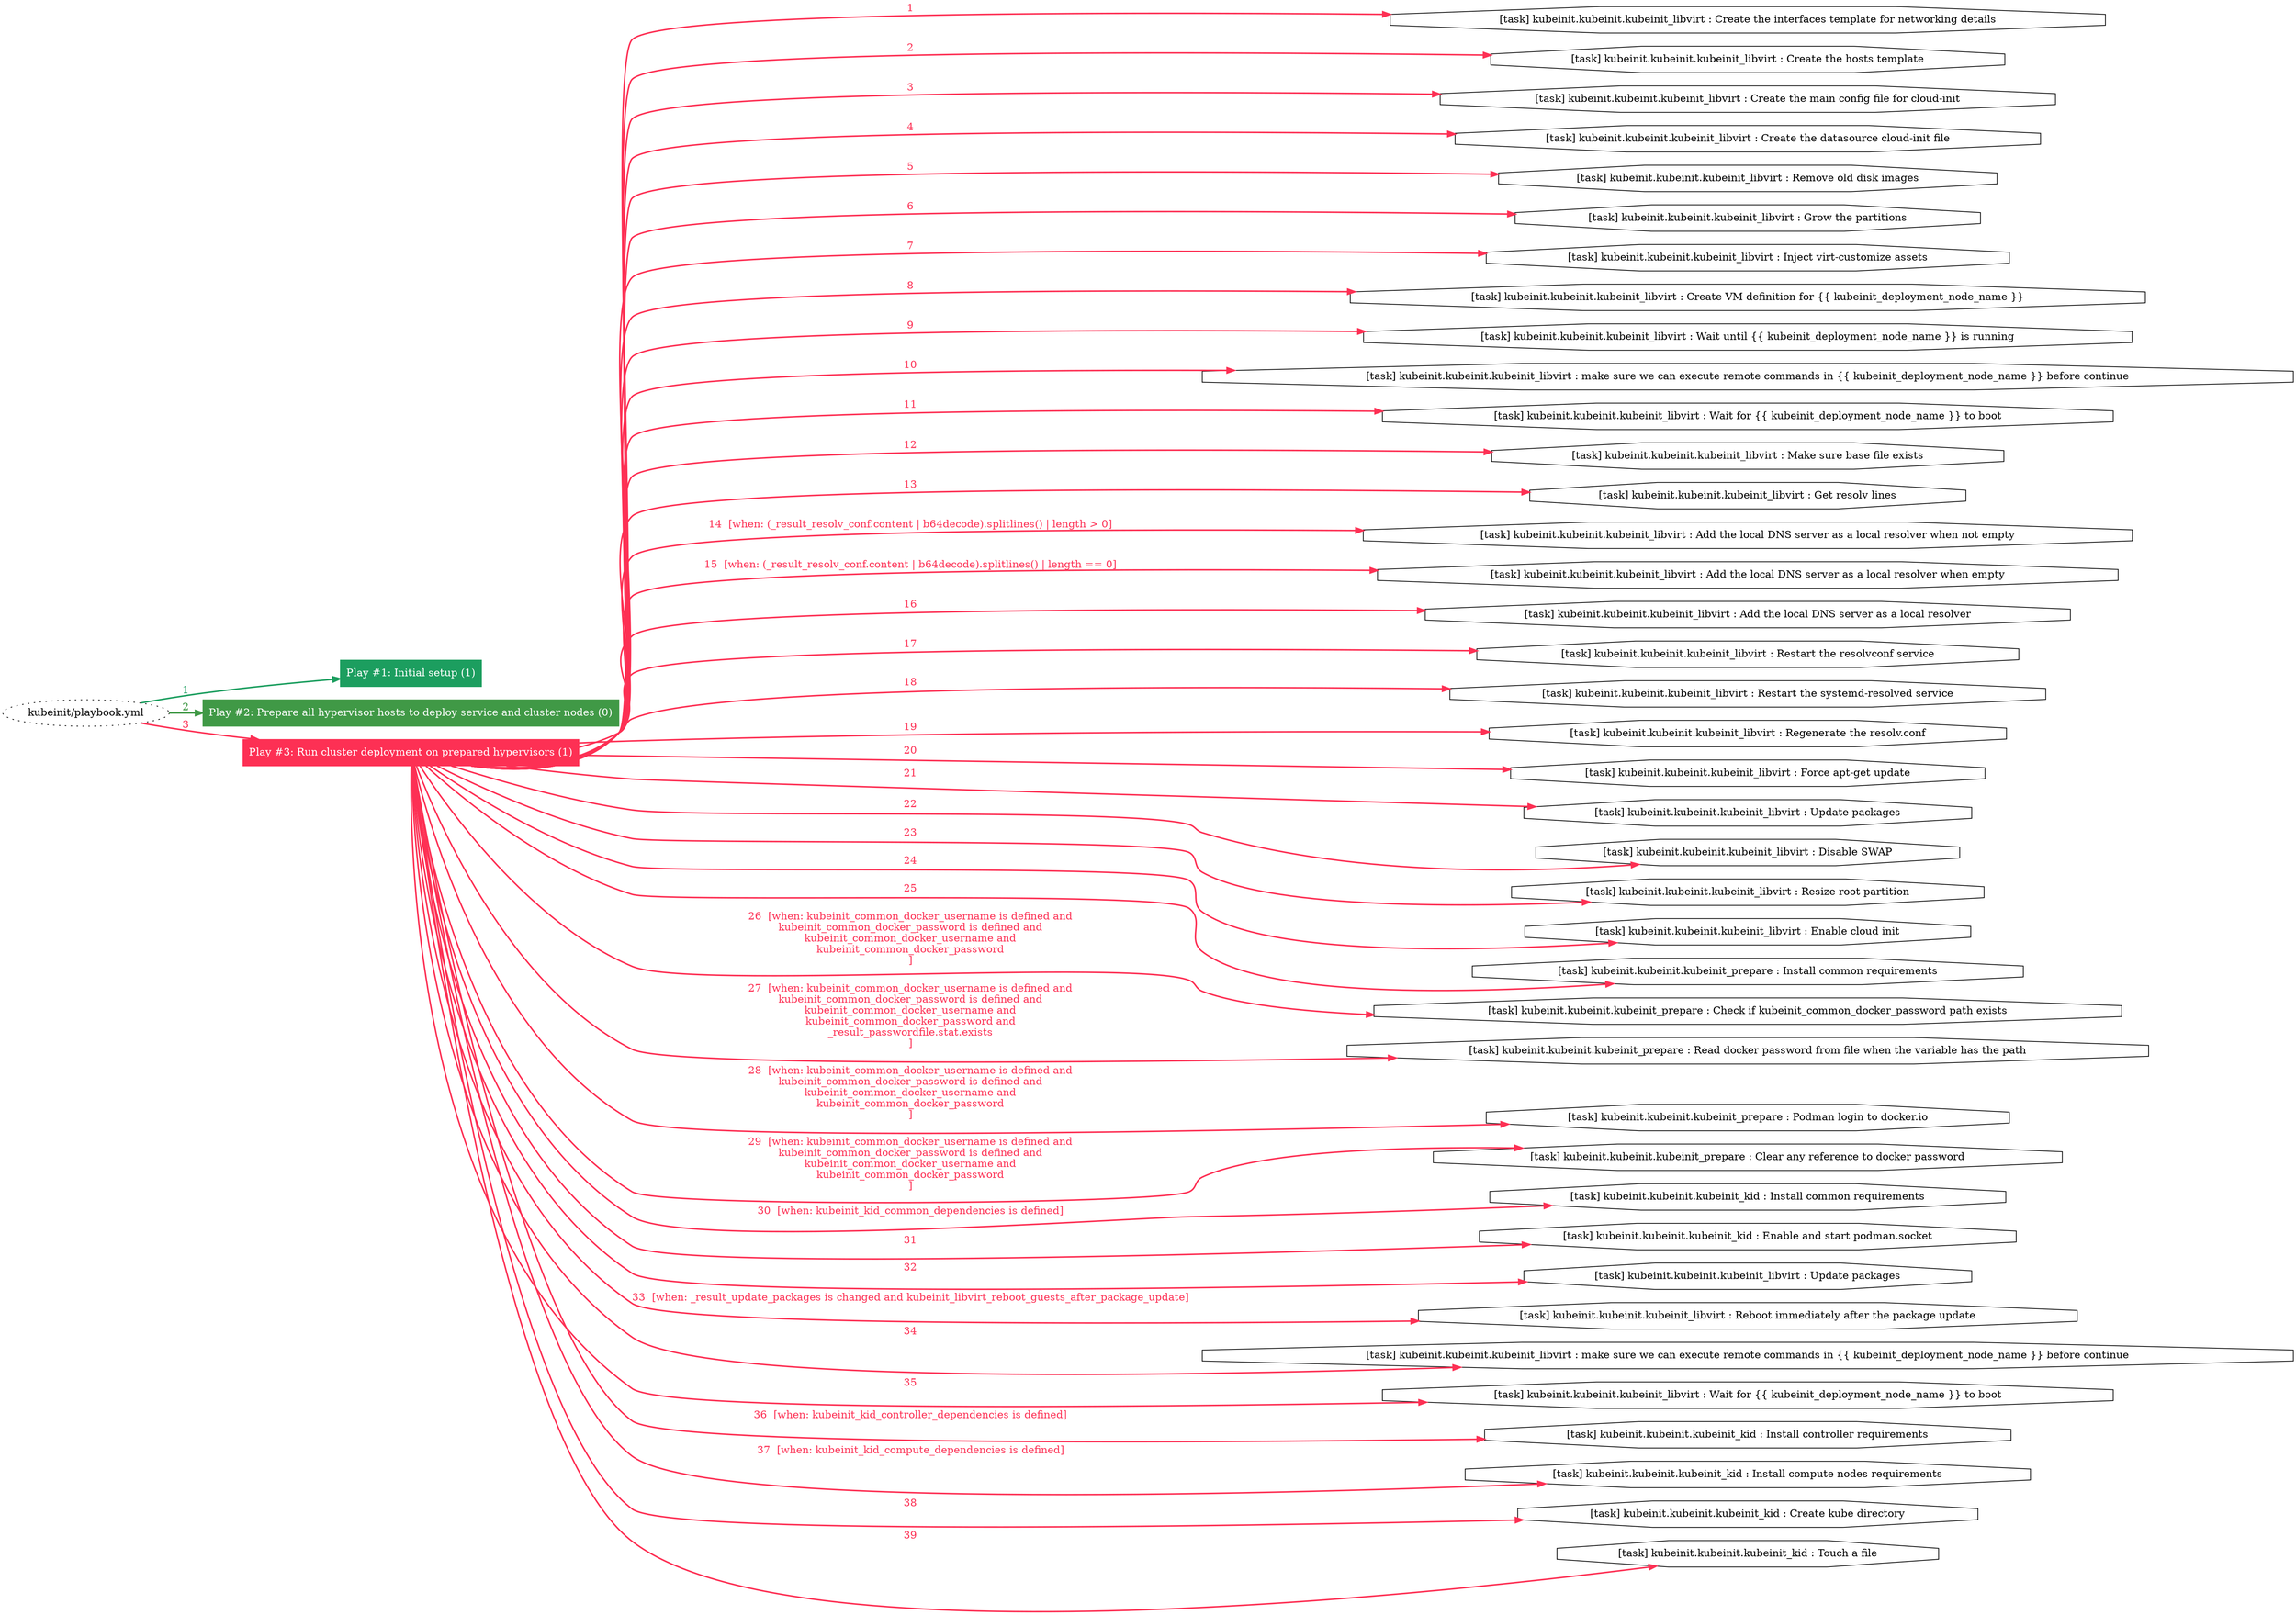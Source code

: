 digraph "kubeinit/playbook.yml "{
	graph [concentrate=true ordering=in rankdir=LR ratio=fill]
	edge [esep=5 sep=10]
	"kubeinit/playbook.yml" [id=root_node style=dotted]
	subgraph "Play #1: Initial setup (1) "{
		"Play #1: Initial setup (1)" [color="#1c9e5f" fontcolor="#ffffff" id="play_f87efa4b-11ed-4ee1-a16b-2d2959da16ef" shape=box style=filled tooltip=localhost]
		"kubeinit/playbook.yml" -> "Play #1: Initial setup (1)" [label=1 color="#1c9e5f" fontcolor="#1c9e5f" id="edge_a0bd39fb-9912-480b-afdc-d9aaa89ff169" style=bold]
	}
	subgraph "Play #2: Prepare all hypervisor hosts to deploy service and cluster nodes (0) "{
		"Play #2: Prepare all hypervisor hosts to deploy service and cluster nodes (0)" [color="#409946" fontcolor="#ffffff" id="play_0aa940e0-b1ac-4d45-af6a-87b2a3e09458" shape=box style=filled tooltip=""]
		"kubeinit/playbook.yml" -> "Play #2: Prepare all hypervisor hosts to deploy service and cluster nodes (0)" [label=2 color="#409946" fontcolor="#409946" id="edge_6fe8336b-9940-4079-b982-6d81dca923ff" style=bold]
	}
	subgraph "Play #3: Run cluster deployment on prepared hypervisors (1) "{
		"Play #3: Run cluster deployment on prepared hypervisors (1)" [color="#fd3054" fontcolor="#ffffff" id="play_a47ee3f9-efcc-4a13-8a29-35cc5acb438b" shape=box style=filled tooltip=localhost]
		"kubeinit/playbook.yml" -> "Play #3: Run cluster deployment on prepared hypervisors (1)" [label=3 color="#fd3054" fontcolor="#fd3054" id="edge_55e76f0c-ef3e-4713-8f00-0247001d4308" style=bold]
		"task_8dd6cc0e-bc0f-4cd3-a6a5-c16a86d7e751" [label="[task] kubeinit.kubeinit.kubeinit_libvirt : Create the interfaces template for networking details" id="task_8dd6cc0e-bc0f-4cd3-a6a5-c16a86d7e751" shape=octagon tooltip="[task] kubeinit.kubeinit.kubeinit_libvirt : Create the interfaces template for networking details"]
		"Play #3: Run cluster deployment on prepared hypervisors (1)" -> "task_8dd6cc0e-bc0f-4cd3-a6a5-c16a86d7e751" [label=1 color="#fd3054" fontcolor="#fd3054" id="edge_ddc6cb7a-1908-40be-b8fb-c59667c18659" style=bold]
		"task_69935d16-acc7-45d1-93fc-9385e02d055b" [label="[task] kubeinit.kubeinit.kubeinit_libvirt : Create the hosts template" id="task_69935d16-acc7-45d1-93fc-9385e02d055b" shape=octagon tooltip="[task] kubeinit.kubeinit.kubeinit_libvirt : Create the hosts template"]
		"Play #3: Run cluster deployment on prepared hypervisors (1)" -> "task_69935d16-acc7-45d1-93fc-9385e02d055b" [label=2 color="#fd3054" fontcolor="#fd3054" id="edge_3d833eca-5f5f-4c19-8cc8-93bc04172ac0" style=bold]
		"task_90cb347b-4d34-430c-b78f-d5c5d7348bd5" [label="[task] kubeinit.kubeinit.kubeinit_libvirt : Create the main config file for cloud-init" id="task_90cb347b-4d34-430c-b78f-d5c5d7348bd5" shape=octagon tooltip="[task] kubeinit.kubeinit.kubeinit_libvirt : Create the main config file for cloud-init"]
		"Play #3: Run cluster deployment on prepared hypervisors (1)" -> "task_90cb347b-4d34-430c-b78f-d5c5d7348bd5" [label=3 color="#fd3054" fontcolor="#fd3054" id="edge_6d20eb8f-e5fe-46a8-bb7a-b575d58c6366" style=bold]
		"task_268d2faf-2d63-48ba-a68e-25cb570e97d6" [label="[task] kubeinit.kubeinit.kubeinit_libvirt : Create the datasource cloud-init file" id="task_268d2faf-2d63-48ba-a68e-25cb570e97d6" shape=octagon tooltip="[task] kubeinit.kubeinit.kubeinit_libvirt : Create the datasource cloud-init file"]
		"Play #3: Run cluster deployment on prepared hypervisors (1)" -> "task_268d2faf-2d63-48ba-a68e-25cb570e97d6" [label=4 color="#fd3054" fontcolor="#fd3054" id="edge_bfa76586-b997-4cf6-9962-b0649bcd0b3a" style=bold]
		"task_40292860-e807-4514-97ee-6fc79917d7f9" [label="[task] kubeinit.kubeinit.kubeinit_libvirt : Remove old disk images" id="task_40292860-e807-4514-97ee-6fc79917d7f9" shape=octagon tooltip="[task] kubeinit.kubeinit.kubeinit_libvirt : Remove old disk images"]
		"Play #3: Run cluster deployment on prepared hypervisors (1)" -> "task_40292860-e807-4514-97ee-6fc79917d7f9" [label=5 color="#fd3054" fontcolor="#fd3054" id="edge_71ff7473-6872-4b78-87e5-39497b75ad25" style=bold]
		"task_6057ec13-b281-4767-84b5-974c4736c3ba" [label="[task] kubeinit.kubeinit.kubeinit_libvirt : Grow the partitions" id="task_6057ec13-b281-4767-84b5-974c4736c3ba" shape=octagon tooltip="[task] kubeinit.kubeinit.kubeinit_libvirt : Grow the partitions"]
		"Play #3: Run cluster deployment on prepared hypervisors (1)" -> "task_6057ec13-b281-4767-84b5-974c4736c3ba" [label=6 color="#fd3054" fontcolor="#fd3054" id="edge_f3d256d4-e009-45c6-b04d-be3340795695" style=bold]
		"task_141d7e5c-43c1-425b-b05d-8057f3dd3f1f" [label="[task] kubeinit.kubeinit.kubeinit_libvirt : Inject virt-customize assets" id="task_141d7e5c-43c1-425b-b05d-8057f3dd3f1f" shape=octagon tooltip="[task] kubeinit.kubeinit.kubeinit_libvirt : Inject virt-customize assets"]
		"Play #3: Run cluster deployment on prepared hypervisors (1)" -> "task_141d7e5c-43c1-425b-b05d-8057f3dd3f1f" [label=7 color="#fd3054" fontcolor="#fd3054" id="edge_33a57f32-399a-46d0-98e0-8f7add330cd2" style=bold]
		"task_37086a89-53de-431a-90be-a780b12a315b" [label="[task] kubeinit.kubeinit.kubeinit_libvirt : Create VM definition for {{ kubeinit_deployment_node_name }}" id="task_37086a89-53de-431a-90be-a780b12a315b" shape=octagon tooltip="[task] kubeinit.kubeinit.kubeinit_libvirt : Create VM definition for {{ kubeinit_deployment_node_name }}"]
		"Play #3: Run cluster deployment on prepared hypervisors (1)" -> "task_37086a89-53de-431a-90be-a780b12a315b" [label=8 color="#fd3054" fontcolor="#fd3054" id="edge_072c2150-1d04-42a9-8a75-1602bf8d3632" style=bold]
		"task_1e9741e1-d0f1-4adb-a9e9-31bfcf7c5045" [label="[task] kubeinit.kubeinit.kubeinit_libvirt : Wait until {{ kubeinit_deployment_node_name }} is running" id="task_1e9741e1-d0f1-4adb-a9e9-31bfcf7c5045" shape=octagon tooltip="[task] kubeinit.kubeinit.kubeinit_libvirt : Wait until {{ kubeinit_deployment_node_name }} is running"]
		"Play #3: Run cluster deployment on prepared hypervisors (1)" -> "task_1e9741e1-d0f1-4adb-a9e9-31bfcf7c5045" [label=9 color="#fd3054" fontcolor="#fd3054" id="edge_eba4c4ce-baa2-4b18-8830-92b876511a68" style=bold]
		"task_93a14411-c4c2-4c82-bdbc-5bc75687ea3c" [label="[task] kubeinit.kubeinit.kubeinit_libvirt : make sure we can execute remote commands in {{ kubeinit_deployment_node_name }} before continue" id="task_93a14411-c4c2-4c82-bdbc-5bc75687ea3c" shape=octagon tooltip="[task] kubeinit.kubeinit.kubeinit_libvirt : make sure we can execute remote commands in {{ kubeinit_deployment_node_name }} before continue"]
		"Play #3: Run cluster deployment on prepared hypervisors (1)" -> "task_93a14411-c4c2-4c82-bdbc-5bc75687ea3c" [label=10 color="#fd3054" fontcolor="#fd3054" id="edge_05f97e30-32af-445d-a9fe-cb4e0417c60f" style=bold]
		"task_bb0351ed-70c5-4338-9d40-edeacd27d80d" [label="[task] kubeinit.kubeinit.kubeinit_libvirt : Wait for {{ kubeinit_deployment_node_name }} to boot" id="task_bb0351ed-70c5-4338-9d40-edeacd27d80d" shape=octagon tooltip="[task] kubeinit.kubeinit.kubeinit_libvirt : Wait for {{ kubeinit_deployment_node_name }} to boot"]
		"Play #3: Run cluster deployment on prepared hypervisors (1)" -> "task_bb0351ed-70c5-4338-9d40-edeacd27d80d" [label=11 color="#fd3054" fontcolor="#fd3054" id="edge_83ec34b3-9282-443e-ab95-64da6cff1b77" style=bold]
		"task_3937a443-788d-4ae6-b762-bcb55225a65b" [label="[task] kubeinit.kubeinit.kubeinit_libvirt : Make sure base file exists" id="task_3937a443-788d-4ae6-b762-bcb55225a65b" shape=octagon tooltip="[task] kubeinit.kubeinit.kubeinit_libvirt : Make sure base file exists"]
		"Play #3: Run cluster deployment on prepared hypervisors (1)" -> "task_3937a443-788d-4ae6-b762-bcb55225a65b" [label=12 color="#fd3054" fontcolor="#fd3054" id="edge_f7f17d0c-3d1b-4d77-80a9-2f0116f92bfa" style=bold]
		"task_ffee8e11-3a70-4e96-8a2b-77d76108cd40" [label="[task] kubeinit.kubeinit.kubeinit_libvirt : Get resolv lines" id="task_ffee8e11-3a70-4e96-8a2b-77d76108cd40" shape=octagon tooltip="[task] kubeinit.kubeinit.kubeinit_libvirt : Get resolv lines"]
		"Play #3: Run cluster deployment on prepared hypervisors (1)" -> "task_ffee8e11-3a70-4e96-8a2b-77d76108cd40" [label=13 color="#fd3054" fontcolor="#fd3054" id="edge_eac34309-65d8-4f04-b3d8-02ab76f9e774" style=bold]
		"task_1eccd7af-2fd2-4299-aa60-ed7b5d53ad59" [label="[task] kubeinit.kubeinit.kubeinit_libvirt : Add the local DNS server as a local resolver when not empty" id="task_1eccd7af-2fd2-4299-aa60-ed7b5d53ad59" shape=octagon tooltip="[task] kubeinit.kubeinit.kubeinit_libvirt : Add the local DNS server as a local resolver when not empty"]
		"Play #3: Run cluster deployment on prepared hypervisors (1)" -> "task_1eccd7af-2fd2-4299-aa60-ed7b5d53ad59" [label="14  [when: (_result_resolv_conf.content | b64decode).splitlines() | length > 0]" color="#fd3054" fontcolor="#fd3054" id="edge_d30f85f0-69db-413d-b606-283658742992" style=bold]
		"task_4921fc1d-8b94-4a85-b632-692839d71ee0" [label="[task] kubeinit.kubeinit.kubeinit_libvirt : Add the local DNS server as a local resolver when empty" id="task_4921fc1d-8b94-4a85-b632-692839d71ee0" shape=octagon tooltip="[task] kubeinit.kubeinit.kubeinit_libvirt : Add the local DNS server as a local resolver when empty"]
		"Play #3: Run cluster deployment on prepared hypervisors (1)" -> "task_4921fc1d-8b94-4a85-b632-692839d71ee0" [label="15  [when: (_result_resolv_conf.content | b64decode).splitlines() | length == 0]" color="#fd3054" fontcolor="#fd3054" id="edge_800b5bb3-ce24-4b6e-8e6e-8fa3c4a3d79d" style=bold]
		"task_fb22586c-1b36-43bf-a43e-ecea132cf044" [label="[task] kubeinit.kubeinit.kubeinit_libvirt : Add the local DNS server as a local resolver" id="task_fb22586c-1b36-43bf-a43e-ecea132cf044" shape=octagon tooltip="[task] kubeinit.kubeinit.kubeinit_libvirt : Add the local DNS server as a local resolver"]
		"Play #3: Run cluster deployment on prepared hypervisors (1)" -> "task_fb22586c-1b36-43bf-a43e-ecea132cf044" [label=16 color="#fd3054" fontcolor="#fd3054" id="edge_afa2f8b8-d067-4f99-9970-9502cf26d837" style=bold]
		"task_642afe42-f5d7-45df-9cdc-c8fc56c31ccc" [label="[task] kubeinit.kubeinit.kubeinit_libvirt : Restart the resolvconf service" id="task_642afe42-f5d7-45df-9cdc-c8fc56c31ccc" shape=octagon tooltip="[task] kubeinit.kubeinit.kubeinit_libvirt : Restart the resolvconf service"]
		"Play #3: Run cluster deployment on prepared hypervisors (1)" -> "task_642afe42-f5d7-45df-9cdc-c8fc56c31ccc" [label=17 color="#fd3054" fontcolor="#fd3054" id="edge_4484e7ac-a5fa-42cd-8507-090d75fb946e" style=bold]
		"task_9f4199b2-a600-43aa-b0a8-2d18ee3b4d0e" [label="[task] kubeinit.kubeinit.kubeinit_libvirt : Restart the systemd-resolved service" id="task_9f4199b2-a600-43aa-b0a8-2d18ee3b4d0e" shape=octagon tooltip="[task] kubeinit.kubeinit.kubeinit_libvirt : Restart the systemd-resolved service"]
		"Play #3: Run cluster deployment on prepared hypervisors (1)" -> "task_9f4199b2-a600-43aa-b0a8-2d18ee3b4d0e" [label=18 color="#fd3054" fontcolor="#fd3054" id="edge_38c9134a-dad2-4d17-9df1-9ef761dc78d7" style=bold]
		"task_d9d7da2a-fb45-4079-bfb4-bf8473e8cc57" [label="[task] kubeinit.kubeinit.kubeinit_libvirt : Regenerate the resolv.conf" id="task_d9d7da2a-fb45-4079-bfb4-bf8473e8cc57" shape=octagon tooltip="[task] kubeinit.kubeinit.kubeinit_libvirt : Regenerate the resolv.conf"]
		"Play #3: Run cluster deployment on prepared hypervisors (1)" -> "task_d9d7da2a-fb45-4079-bfb4-bf8473e8cc57" [label=19 color="#fd3054" fontcolor="#fd3054" id="edge_e867ca04-d372-404b-acbb-c63d34719567" style=bold]
		"task_20c15cd6-4072-4bae-af55-7dccd8f4bbb3" [label="[task] kubeinit.kubeinit.kubeinit_libvirt : Force apt-get update" id="task_20c15cd6-4072-4bae-af55-7dccd8f4bbb3" shape=octagon tooltip="[task] kubeinit.kubeinit.kubeinit_libvirt : Force apt-get update"]
		"Play #3: Run cluster deployment on prepared hypervisors (1)" -> "task_20c15cd6-4072-4bae-af55-7dccd8f4bbb3" [label=20 color="#fd3054" fontcolor="#fd3054" id="edge_c888f109-717f-46a6-a089-c5ac45a2d194" style=bold]
		"task_ab8bf358-eb91-439a-addb-cc48ce3a3e44" [label="[task] kubeinit.kubeinit.kubeinit_libvirt : Update packages" id="task_ab8bf358-eb91-439a-addb-cc48ce3a3e44" shape=octagon tooltip="[task] kubeinit.kubeinit.kubeinit_libvirt : Update packages"]
		"Play #3: Run cluster deployment on prepared hypervisors (1)" -> "task_ab8bf358-eb91-439a-addb-cc48ce3a3e44" [label=21 color="#fd3054" fontcolor="#fd3054" id="edge_f22b25f4-3419-4101-be70-12a1f0031a06" style=bold]
		"task_fe961dd2-9307-4eb5-9f9c-a573bc69e9d4" [label="[task] kubeinit.kubeinit.kubeinit_libvirt : Disable SWAP" id="task_fe961dd2-9307-4eb5-9f9c-a573bc69e9d4" shape=octagon tooltip="[task] kubeinit.kubeinit.kubeinit_libvirt : Disable SWAP"]
		"Play #3: Run cluster deployment on prepared hypervisors (1)" -> "task_fe961dd2-9307-4eb5-9f9c-a573bc69e9d4" [label=22 color="#fd3054" fontcolor="#fd3054" id="edge_a4d4d4d6-953a-47ed-9333-ad3c72719479" style=bold]
		"task_89cb9d5a-db3b-42ca-a7db-48d9bd22b9ee" [label="[task] kubeinit.kubeinit.kubeinit_libvirt : Resize root partition" id="task_89cb9d5a-db3b-42ca-a7db-48d9bd22b9ee" shape=octagon tooltip="[task] kubeinit.kubeinit.kubeinit_libvirt : Resize root partition"]
		"Play #3: Run cluster deployment on prepared hypervisors (1)" -> "task_89cb9d5a-db3b-42ca-a7db-48d9bd22b9ee" [label=23 color="#fd3054" fontcolor="#fd3054" id="edge_e4563010-0c3f-4a10-911f-664f94d047d3" style=bold]
		"task_7b61e292-e4b5-4590-b519-1e67e0e29d4a" [label="[task] kubeinit.kubeinit.kubeinit_libvirt : Enable cloud init" id="task_7b61e292-e4b5-4590-b519-1e67e0e29d4a" shape=octagon tooltip="[task] kubeinit.kubeinit.kubeinit_libvirt : Enable cloud init"]
		"Play #3: Run cluster deployment on prepared hypervisors (1)" -> "task_7b61e292-e4b5-4590-b519-1e67e0e29d4a" [label=24 color="#fd3054" fontcolor="#fd3054" id="edge_64e06959-3c74-44e6-951f-74762be18663" style=bold]
		"task_29f65099-28f1-46fa-a3f6-7f2b8c940c21" [label="[task] kubeinit.kubeinit.kubeinit_prepare : Install common requirements" id="task_29f65099-28f1-46fa-a3f6-7f2b8c940c21" shape=octagon tooltip="[task] kubeinit.kubeinit.kubeinit_prepare : Install common requirements"]
		"Play #3: Run cluster deployment on prepared hypervisors (1)" -> "task_29f65099-28f1-46fa-a3f6-7f2b8c940c21" [label=25 color="#fd3054" fontcolor="#fd3054" id="edge_bbffd784-0d1b-4800-8a7c-608c8b6d8639" style=bold]
		"task_497164f8-aff9-4228-8bc1-5484b39be7ca" [label="[task] kubeinit.kubeinit.kubeinit_prepare : Check if kubeinit_common_docker_password path exists" id="task_497164f8-aff9-4228-8bc1-5484b39be7ca" shape=octagon tooltip="[task] kubeinit.kubeinit.kubeinit_prepare : Check if kubeinit_common_docker_password path exists"]
		"Play #3: Run cluster deployment on prepared hypervisors (1)" -> "task_497164f8-aff9-4228-8bc1-5484b39be7ca" [label="26  [when: kubeinit_common_docker_username is defined and
kubeinit_common_docker_password is defined and
kubeinit_common_docker_username and
kubeinit_common_docker_password
]" color="#fd3054" fontcolor="#fd3054" id="edge_07f124e2-6127-4966-b5b4-2a23c3ce2399" style=bold]
		"task_3b73d33f-5193-48c8-9d9c-b3dc1b653519" [label="[task] kubeinit.kubeinit.kubeinit_prepare : Read docker password from file when the variable has the path" id="task_3b73d33f-5193-48c8-9d9c-b3dc1b653519" shape=octagon tooltip="[task] kubeinit.kubeinit.kubeinit_prepare : Read docker password from file when the variable has the path"]
		"Play #3: Run cluster deployment on prepared hypervisors (1)" -> "task_3b73d33f-5193-48c8-9d9c-b3dc1b653519" [label="27  [when: kubeinit_common_docker_username is defined and
kubeinit_common_docker_password is defined and
kubeinit_common_docker_username and
kubeinit_common_docker_password and
_result_passwordfile.stat.exists
]" color="#fd3054" fontcolor="#fd3054" id="edge_fc766f19-509b-4c6f-949b-082026529fef" style=bold]
		"task_9aff448e-b2ad-411e-b4f1-cec95303c8e9" [label="[task] kubeinit.kubeinit.kubeinit_prepare : Podman login to docker.io" id="task_9aff448e-b2ad-411e-b4f1-cec95303c8e9" shape=octagon tooltip="[task] kubeinit.kubeinit.kubeinit_prepare : Podman login to docker.io"]
		"Play #3: Run cluster deployment on prepared hypervisors (1)" -> "task_9aff448e-b2ad-411e-b4f1-cec95303c8e9" [label="28  [when: kubeinit_common_docker_username is defined and
kubeinit_common_docker_password is defined and
kubeinit_common_docker_username and
kubeinit_common_docker_password
]" color="#fd3054" fontcolor="#fd3054" id="edge_d391315a-5116-4f0a-9635-2003455177c4" style=bold]
		"task_6f8fd709-5cd8-49f9-9b3b-5da8e34ad58a" [label="[task] kubeinit.kubeinit.kubeinit_prepare : Clear any reference to docker password" id="task_6f8fd709-5cd8-49f9-9b3b-5da8e34ad58a" shape=octagon tooltip="[task] kubeinit.kubeinit.kubeinit_prepare : Clear any reference to docker password"]
		"Play #3: Run cluster deployment on prepared hypervisors (1)" -> "task_6f8fd709-5cd8-49f9-9b3b-5da8e34ad58a" [label="29  [when: kubeinit_common_docker_username is defined and
kubeinit_common_docker_password is defined and
kubeinit_common_docker_username and
kubeinit_common_docker_password
]" color="#fd3054" fontcolor="#fd3054" id="edge_320b449c-efb8-4385-a461-a70de317a353" style=bold]
		"task_b66e32d8-d1c9-43f3-89f2-67624318cd79" [label="[task] kubeinit.kubeinit.kubeinit_kid : Install common requirements" id="task_b66e32d8-d1c9-43f3-89f2-67624318cd79" shape=octagon tooltip="[task] kubeinit.kubeinit.kubeinit_kid : Install common requirements"]
		"Play #3: Run cluster deployment on prepared hypervisors (1)" -> "task_b66e32d8-d1c9-43f3-89f2-67624318cd79" [label="30  [when: kubeinit_kid_common_dependencies is defined]" color="#fd3054" fontcolor="#fd3054" id="edge_0fbe8045-644d-4d2c-85f3-def0ecb7cb9f" style=bold]
		"task_460659fb-961b-43bc-ae48-31b55903a178" [label="[task] kubeinit.kubeinit.kubeinit_kid : Enable and start podman.socket" id="task_460659fb-961b-43bc-ae48-31b55903a178" shape=octagon tooltip="[task] kubeinit.kubeinit.kubeinit_kid : Enable and start podman.socket"]
		"Play #3: Run cluster deployment on prepared hypervisors (1)" -> "task_460659fb-961b-43bc-ae48-31b55903a178" [label=31 color="#fd3054" fontcolor="#fd3054" id="edge_ef6c4c14-22bd-4ac6-b9b3-64f81915fc80" style=bold]
		"task_30feca6e-f730-4359-bb50-0cd20a9e7a29" [label="[task] kubeinit.kubeinit.kubeinit_libvirt : Update packages" id="task_30feca6e-f730-4359-bb50-0cd20a9e7a29" shape=octagon tooltip="[task] kubeinit.kubeinit.kubeinit_libvirt : Update packages"]
		"Play #3: Run cluster deployment on prepared hypervisors (1)" -> "task_30feca6e-f730-4359-bb50-0cd20a9e7a29" [label=32 color="#fd3054" fontcolor="#fd3054" id="edge_83a7fe3e-143f-435b-af99-8b120471e835" style=bold]
		"task_878fe7f1-f61e-410f-b246-e2a467475b84" [label="[task] kubeinit.kubeinit.kubeinit_libvirt : Reboot immediately after the package update" id="task_878fe7f1-f61e-410f-b246-e2a467475b84" shape=octagon tooltip="[task] kubeinit.kubeinit.kubeinit_libvirt : Reboot immediately after the package update"]
		"Play #3: Run cluster deployment on prepared hypervisors (1)" -> "task_878fe7f1-f61e-410f-b246-e2a467475b84" [label="33  [when: _result_update_packages is changed and kubeinit_libvirt_reboot_guests_after_package_update]" color="#fd3054" fontcolor="#fd3054" id="edge_abb4cb30-33d3-4a8a-b40f-fed2a9b1de1d" style=bold]
		"task_7580832e-a5a9-4e17-acd5-e05c16e8126a" [label="[task] kubeinit.kubeinit.kubeinit_libvirt : make sure we can execute remote commands in {{ kubeinit_deployment_node_name }} before continue" id="task_7580832e-a5a9-4e17-acd5-e05c16e8126a" shape=octagon tooltip="[task] kubeinit.kubeinit.kubeinit_libvirt : make sure we can execute remote commands in {{ kubeinit_deployment_node_name }} before continue"]
		"Play #3: Run cluster deployment on prepared hypervisors (1)" -> "task_7580832e-a5a9-4e17-acd5-e05c16e8126a" [label=34 color="#fd3054" fontcolor="#fd3054" id="edge_489c2a08-9c16-4822-8c1f-ae745aa80d8e" style=bold]
		"task_6e00f5e2-0520-4512-9206-06cacabf5512" [label="[task] kubeinit.kubeinit.kubeinit_libvirt : Wait for {{ kubeinit_deployment_node_name }} to boot" id="task_6e00f5e2-0520-4512-9206-06cacabf5512" shape=octagon tooltip="[task] kubeinit.kubeinit.kubeinit_libvirt : Wait for {{ kubeinit_deployment_node_name }} to boot"]
		"Play #3: Run cluster deployment on prepared hypervisors (1)" -> "task_6e00f5e2-0520-4512-9206-06cacabf5512" [label=35 color="#fd3054" fontcolor="#fd3054" id="edge_a412a644-b4a8-4f81-8c83-35bf095584bf" style=bold]
		"task_4fa376eb-ffce-4e7c-811c-ee0ead55615d" [label="[task] kubeinit.kubeinit.kubeinit_kid : Install controller requirements" id="task_4fa376eb-ffce-4e7c-811c-ee0ead55615d" shape=octagon tooltip="[task] kubeinit.kubeinit.kubeinit_kid : Install controller requirements"]
		"Play #3: Run cluster deployment on prepared hypervisors (1)" -> "task_4fa376eb-ffce-4e7c-811c-ee0ead55615d" [label="36  [when: kubeinit_kid_controller_dependencies is defined]" color="#fd3054" fontcolor="#fd3054" id="edge_2e438c03-6403-4433-8456-19c1d792b3f3" style=bold]
		"task_44145426-b0fd-48f8-b51f-3767a7735652" [label="[task] kubeinit.kubeinit.kubeinit_kid : Install compute nodes requirements" id="task_44145426-b0fd-48f8-b51f-3767a7735652" shape=octagon tooltip="[task] kubeinit.kubeinit.kubeinit_kid : Install compute nodes requirements"]
		"Play #3: Run cluster deployment on prepared hypervisors (1)" -> "task_44145426-b0fd-48f8-b51f-3767a7735652" [label="37  [when: kubeinit_kid_compute_dependencies is defined]" color="#fd3054" fontcolor="#fd3054" id="edge_fc98063a-f866-42a4-90cf-cfa391b8ff9d" style=bold]
		"task_d04976ed-462e-47a6-9670-dce41475b3e3" [label="[task] kubeinit.kubeinit.kubeinit_kid : Create kube directory" id="task_d04976ed-462e-47a6-9670-dce41475b3e3" shape=octagon tooltip="[task] kubeinit.kubeinit.kubeinit_kid : Create kube directory"]
		"Play #3: Run cluster deployment on prepared hypervisors (1)" -> "task_d04976ed-462e-47a6-9670-dce41475b3e3" [label=38 color="#fd3054" fontcolor="#fd3054" id="edge_7d37f90b-d525-4301-a5a8-b6d14e893182" style=bold]
		"task_2b592973-f32b-4a81-bc39-f3ea9eb3c715" [label="[task] kubeinit.kubeinit.kubeinit_kid : Touch a file" id="task_2b592973-f32b-4a81-bc39-f3ea9eb3c715" shape=octagon tooltip="[task] kubeinit.kubeinit.kubeinit_kid : Touch a file"]
		"Play #3: Run cluster deployment on prepared hypervisors (1)" -> "task_2b592973-f32b-4a81-bc39-f3ea9eb3c715" [label=39 color="#fd3054" fontcolor="#fd3054" id="edge_e87d9b5e-84a3-4f58-8b50-6fb4cc4d44b3" style=bold]
	}
}
